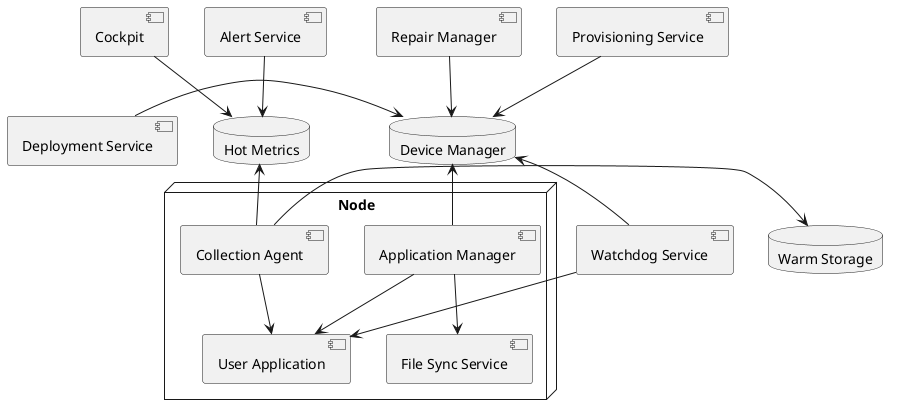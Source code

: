 @startuml

database "Device Manager"
[Deployment Service]

node "Node" {
    [Application Manager]
    [File Sync Service]
    [Collection Agent]
    [User Application]

    [Device Manager] <-- [Application Manager]
    [Application Manager] --> [File Sync Service]
    [Application Manager] --> [User Application]
    [Collection Agent] --> [User Application]
}

[Deployment Service] -> [Device Manager]
[Repair Manager] --> [Device Manager]
[Provisioning Service] --> [Device Manager]
[Device Manager] <- [Watchdog Service]
[Watchdog Service] --> [User Application]


database "Hot Metrics"
[Hot Metrics] <-- [Collection Agent]
[Cockpit] --> [Hot Metrics]
[Alert Service] --> [Hot Metrics]

database "Warm Storage"
[Collection Agent] -> [Warm Storage]

@enduml